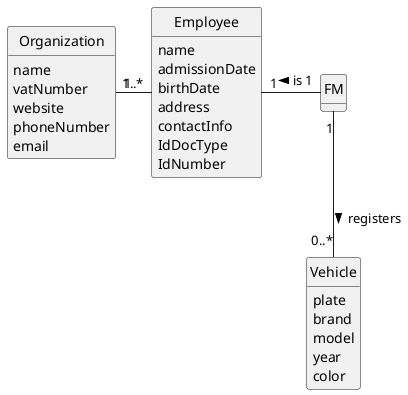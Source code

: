 @startuml
skinparam monochrome true
skinparam packageStyle rectangle
skinparam shadowing false
'skinparam linetype ortho
'left to right direction
skinparam classAttributeIconSize 0
hide circle
hide methods

'title Domain Model

class Organization {
    name
    vatNumber
    website
    phoneNumber
    email
}

class Employee {
    name
    admissionDate
    birthDate
    address
    contactInfo
    IdDocType
    IdNumber
}

class FM{

}

class Vehicle{
    plate
    brand
    model
    year
    color
}

Organization "1" --right "1..*" Employee
FM "1" --left "1" Employee : "is >"
FM "1" --down "0..*" Vehicle : "registers >"

@enduml